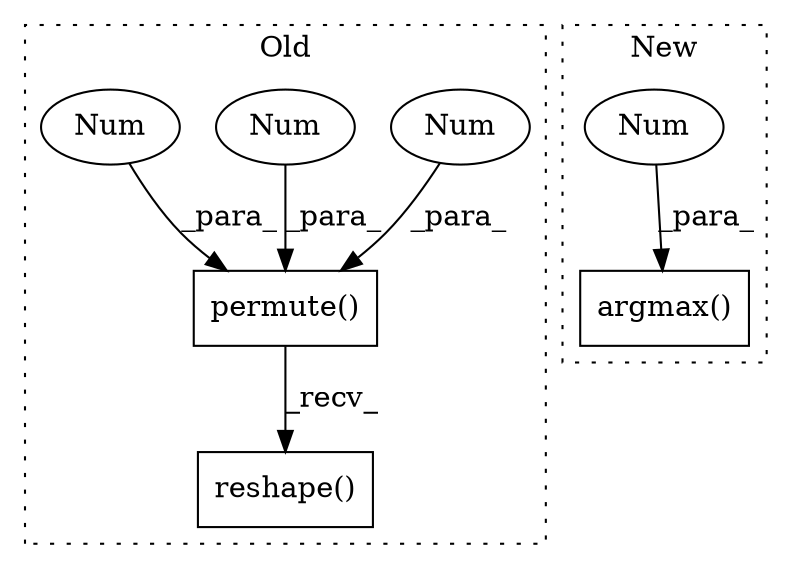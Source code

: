 digraph G {
subgraph cluster0 {
1 [label="permute()" a="75" s="6459,6480" l="14,1" shape="box"];
4 [label="Num" a="76" s="6473" l="1" shape="ellipse"];
5 [label="Num" a="76" s="6479" l="1" shape="ellipse"];
6 [label="Num" a="76" s="6476" l="1" shape="ellipse"];
7 [label="reshape()" a="75" s="6459,6500" l="31,1" shape="box"];
label = "Old";
style="dotted";
}
subgraph cluster1 {
2 [label="argmax()" a="75" s="7120,7131" l="9,1" shape="box"];
3 [label="Num" a="76" s="7129" l="2" shape="ellipse"];
label = "New";
style="dotted";
}
1 -> 7 [label="_recv_"];
3 -> 2 [label="_para_"];
4 -> 1 [label="_para_"];
5 -> 1 [label="_para_"];
6 -> 1 [label="_para_"];
}